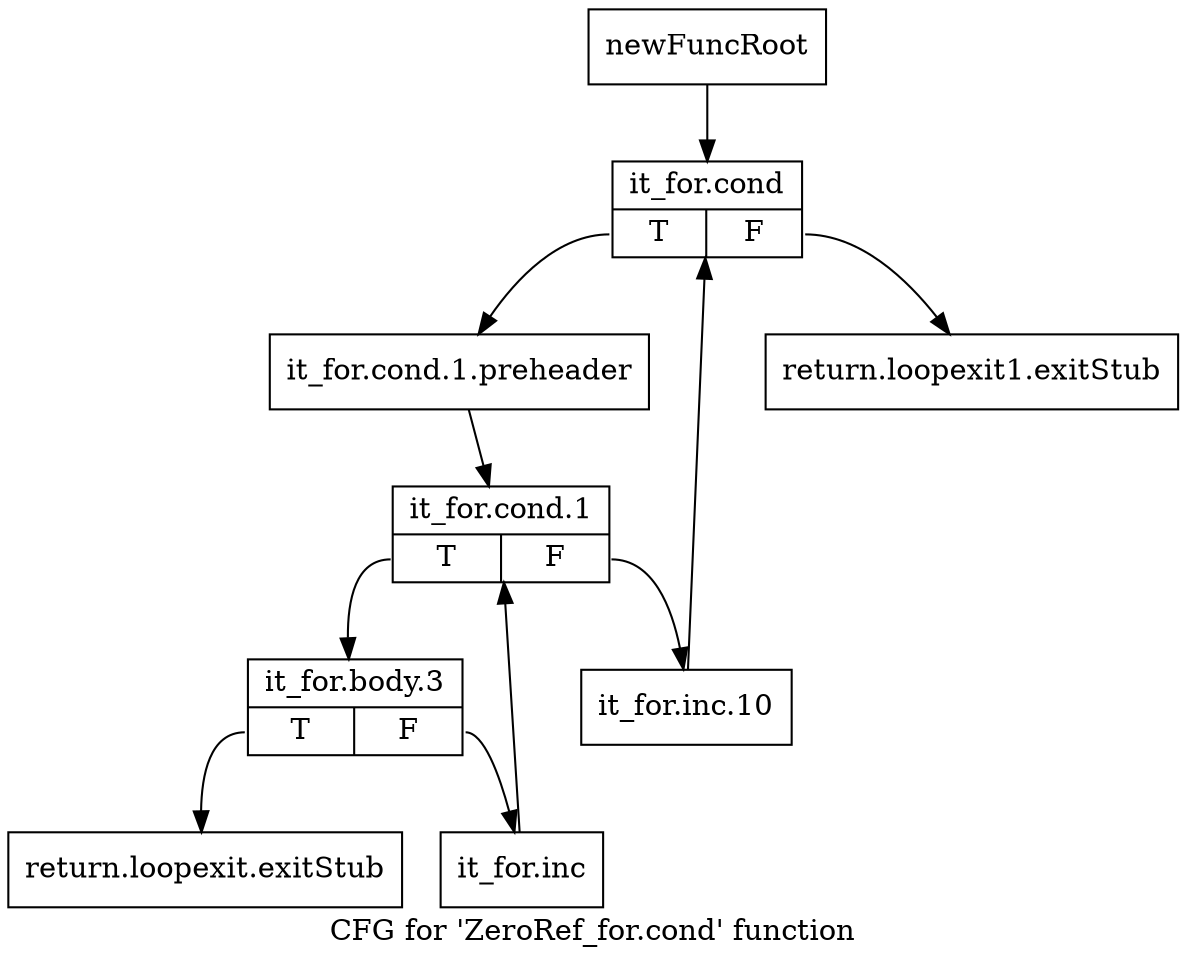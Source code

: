 digraph "CFG for 'ZeroRef_for.cond' function" {
	label="CFG for 'ZeroRef_for.cond' function";

	Node0x263ecf0 [shape=record,label="{newFuncRoot}"];
	Node0x263ecf0 -> Node0x263ede0;
	Node0x263ed40 [shape=record,label="{return.loopexit1.exitStub}"];
	Node0x263ed90 [shape=record,label="{return.loopexit.exitStub}"];
	Node0x263ede0 [shape=record,label="{it_for.cond|{<s0>T|<s1>F}}"];
	Node0x263ede0:s0 -> Node0x263ee30;
	Node0x263ede0:s1 -> Node0x263ed40;
	Node0x263ee30 [shape=record,label="{it_for.cond.1.preheader}"];
	Node0x263ee30 -> Node0x263ee80;
	Node0x263ee80 [shape=record,label="{it_for.cond.1|{<s0>T|<s1>F}}"];
	Node0x263ee80:s0 -> Node0x263ef20;
	Node0x263ee80:s1 -> Node0x263eed0;
	Node0x263eed0 [shape=record,label="{it_for.inc.10}"];
	Node0x263eed0 -> Node0x263ede0;
	Node0x263ef20 [shape=record,label="{it_for.body.3|{<s0>T|<s1>F}}"];
	Node0x263ef20:s0 -> Node0x263ed90;
	Node0x263ef20:s1 -> Node0x263ef70;
	Node0x263ef70 [shape=record,label="{it_for.inc}"];
	Node0x263ef70 -> Node0x263ee80;
}
